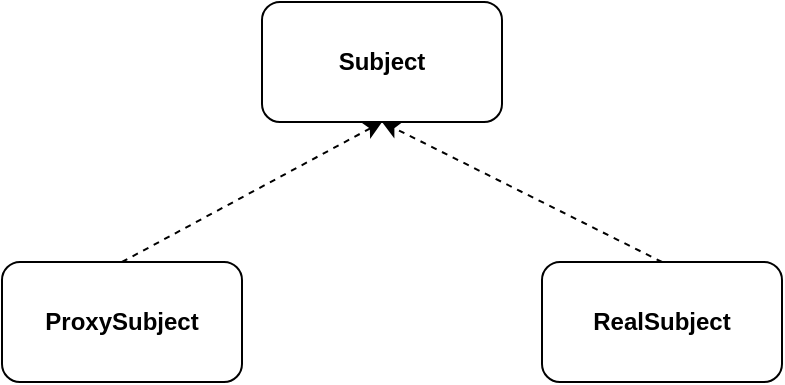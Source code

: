 <mxfile version="10.6.7" type="device"><diagram id="MFAy_thoNN3WAKk0WBon" name="第 1 页"><mxGraphModel dx="1058" dy="808" grid="1" gridSize="10" guides="1" tooltips="1" connect="1" arrows="1" fold="1" page="1" pageScale="1" pageWidth="827" pageHeight="1169" math="0" shadow="0"><root><mxCell id="0"/><mxCell id="1" parent="0"/><mxCell id="iWiRQpsAlQ3TYVrCQYed-1" value="Subject" style="rounded=1;whiteSpace=wrap;html=1;fontStyle=1" vertex="1" parent="1"><mxGeometry x="240" y="160" width="120" height="60" as="geometry"/></mxCell><mxCell id="iWiRQpsAlQ3TYVrCQYed-2" value="RealSubject" style="rounded=1;whiteSpace=wrap;html=1;fontStyle=1" vertex="1" parent="1"><mxGeometry x="380" y="290" width="120" height="60" as="geometry"/></mxCell><mxCell id="iWiRQpsAlQ3TYVrCQYed-3" value="ProxySubject" style="rounded=1;whiteSpace=wrap;html=1;fontStyle=1" vertex="1" parent="1"><mxGeometry x="110" y="290" width="120" height="60" as="geometry"/></mxCell><mxCell id="iWiRQpsAlQ3TYVrCQYed-6" value="" style="endArrow=classic;html=1;exitX=0.5;exitY=0;exitDx=0;exitDy=0;entryX=0.5;entryY=1;entryDx=0;entryDy=0;dashed=1;" edge="1" parent="1" source="iWiRQpsAlQ3TYVrCQYed-3" target="iWiRQpsAlQ3TYVrCQYed-1"><mxGeometry width="50" height="50" relative="1" as="geometry"><mxPoint x="280" y="290" as="sourcePoint"/><mxPoint x="330" y="240" as="targetPoint"/></mxGeometry></mxCell><mxCell id="iWiRQpsAlQ3TYVrCQYed-7" value="" style="endArrow=classic;html=1;exitX=0.5;exitY=0;exitDx=0;exitDy=0;entryX=0.5;entryY=1;entryDx=0;entryDy=0;dashed=1;" edge="1" parent="1" source="iWiRQpsAlQ3TYVrCQYed-2" target="iWiRQpsAlQ3TYVrCQYed-1"><mxGeometry width="50" height="50" relative="1" as="geometry"><mxPoint x="290" y="450" as="sourcePoint"/><mxPoint x="340" y="400" as="targetPoint"/></mxGeometry></mxCell></root></mxGraphModel></diagram></mxfile>